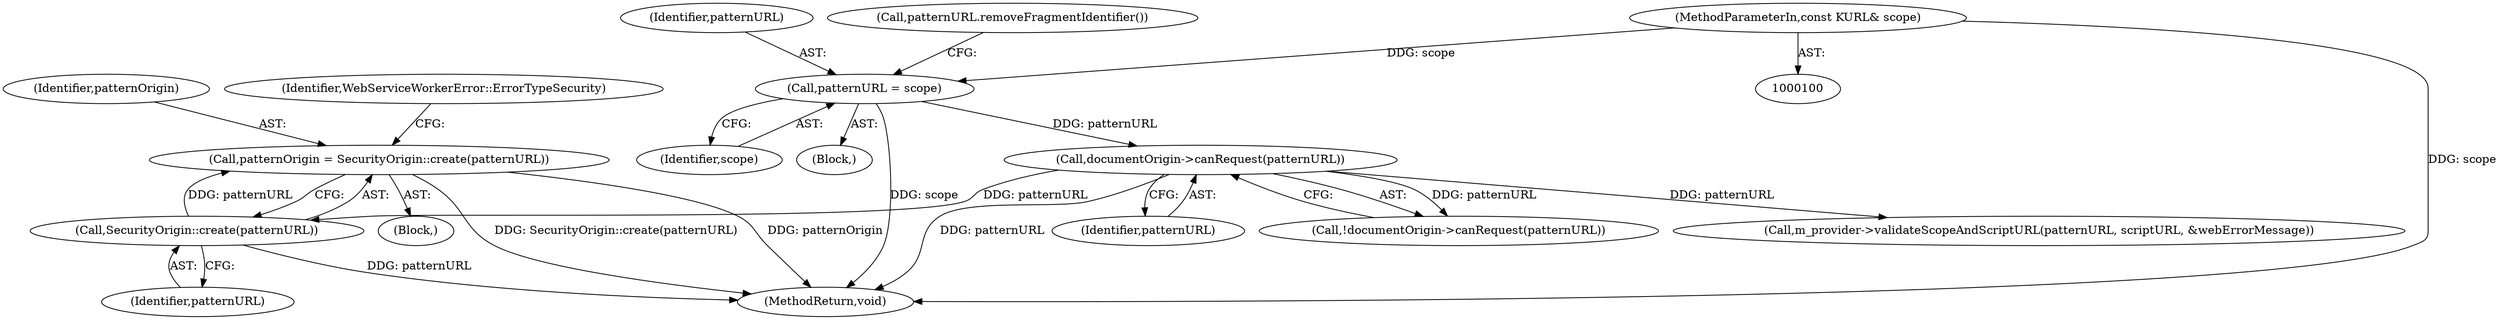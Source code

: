 digraph "0_Chrome_5289a5d4c98681e9a0f2d28da0c7aa35e282db57@API" {
"1000206" [label="(Call,patternOrigin = SecurityOrigin::create(patternURL))"];
"1000208" [label="(Call,SecurityOrigin::create(patternURL))"];
"1000202" [label="(Call,documentOrigin->canRequest(patternURL))"];
"1000196" [label="(Call,patternURL = scope)"];
"1000103" [label="(MethodParameterIn,const KURL& scope)"];
"1000201" [label="(Call,!documentOrigin->canRequest(patternURL))"];
"1000197" [label="(Identifier,patternURL)"];
"1000206" [label="(Call,patternOrigin = SecurityOrigin::create(patternURL))"];
"1000284" [label="(MethodReturn,void)"];
"1000242" [label="(Call,m_provider->validateScopeAndScriptURL(patternURL, scriptURL, &webErrorMessage))"];
"1000207" [label="(Identifier,patternOrigin)"];
"1000204" [label="(Block,)"];
"1000198" [label="(Identifier,scope)"];
"1000196" [label="(Call,patternURL = scope)"];
"1000209" [label="(Identifier,patternURL)"];
"1000105" [label="(Block,)"];
"1000103" [label="(MethodParameterIn,const KURL& scope)"];
"1000208" [label="(Call,SecurityOrigin::create(patternURL))"];
"1000199" [label="(Call,patternURL.removeFragmentIdentifier())"];
"1000202" [label="(Call,documentOrigin->canRequest(patternURL))"];
"1000203" [label="(Identifier,patternURL)"];
"1000212" [label="(Identifier,WebServiceWorkerError::ErrorTypeSecurity)"];
"1000206" -> "1000204"  [label="AST: "];
"1000206" -> "1000208"  [label="CFG: "];
"1000207" -> "1000206"  [label="AST: "];
"1000208" -> "1000206"  [label="AST: "];
"1000212" -> "1000206"  [label="CFG: "];
"1000206" -> "1000284"  [label="DDG: SecurityOrigin::create(patternURL)"];
"1000206" -> "1000284"  [label="DDG: patternOrigin"];
"1000208" -> "1000206"  [label="DDG: patternURL"];
"1000208" -> "1000209"  [label="CFG: "];
"1000209" -> "1000208"  [label="AST: "];
"1000208" -> "1000284"  [label="DDG: patternURL"];
"1000202" -> "1000208"  [label="DDG: patternURL"];
"1000202" -> "1000201"  [label="AST: "];
"1000202" -> "1000203"  [label="CFG: "];
"1000203" -> "1000202"  [label="AST: "];
"1000201" -> "1000202"  [label="CFG: "];
"1000202" -> "1000284"  [label="DDG: patternURL"];
"1000202" -> "1000201"  [label="DDG: patternURL"];
"1000196" -> "1000202"  [label="DDG: patternURL"];
"1000202" -> "1000242"  [label="DDG: patternURL"];
"1000196" -> "1000105"  [label="AST: "];
"1000196" -> "1000198"  [label="CFG: "];
"1000197" -> "1000196"  [label="AST: "];
"1000198" -> "1000196"  [label="AST: "];
"1000199" -> "1000196"  [label="CFG: "];
"1000196" -> "1000284"  [label="DDG: scope"];
"1000103" -> "1000196"  [label="DDG: scope"];
"1000103" -> "1000100"  [label="AST: "];
"1000103" -> "1000284"  [label="DDG: scope"];
}
